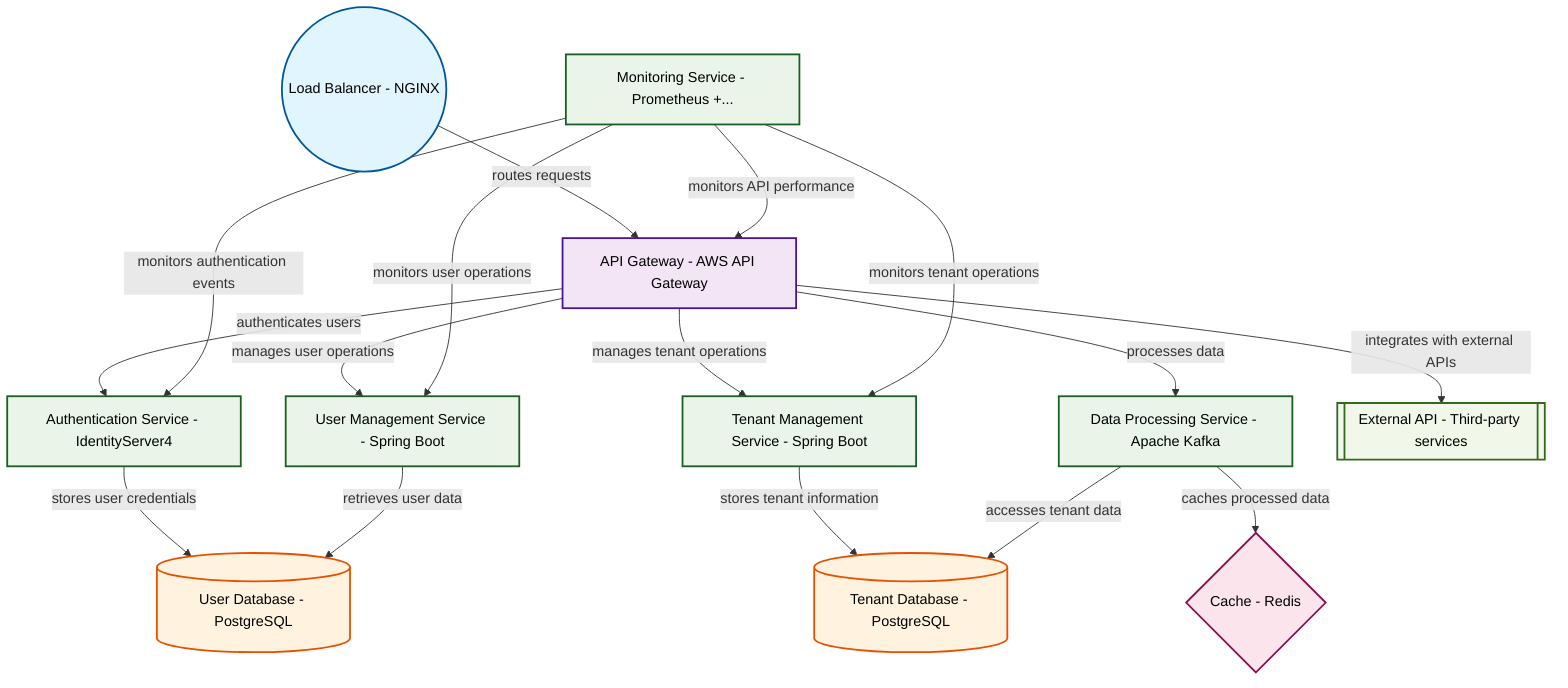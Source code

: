 graph TB

    %% Professional Software Architecture Styling
    classDef userInterface fill:#e1f5fe,stroke:#01579b,stroke-width:2px,color:#000
    classDef apiLayer fill:#f3e5f5,stroke:#4a148c,stroke-width:2px,color:#000
    classDef service fill:#e8f5e8,stroke:#1b5e20,stroke-width:2px,color:#000
    classDef database fill:#fff3e0,stroke:#e65100,stroke-width:2px,color:#000
    classDef cache fill:#fce4ec,stroke:#880e4f,stroke-width:2px,color:#000
    classDef external fill:#f1f8e9,stroke:#33691e,stroke-width:2px,color:#000

    lb1((Load Balancer - NGINX))
    api_gateway[API Gateway - AWS API Gateway]
    auth_service[Authentication Service - IdentityServer4]
    tenant_service[Tenant Management Service - Spring Boot]
    user_service[User Management Service - Spring Boot]
    data_service[Data Processing Service - Apache Kafka]
    db_tenants[(Tenant Database - PostgreSQL)]
    db_users[(User Database - PostgreSQL)]
    cache{Cache - Redis}
    monitoring_service[Monitoring Service - Prometheus +...]
    external_service[[External API - Third-party services]]

    lb1 -->|routes requests| api_gateway
    api_gateway -->|authenticates users| auth_service
    api_gateway -->|manages tenant operations| tenant_service
    api_gateway -->|manages user operations| user_service
    api_gateway -->|processes data| data_service
    auth_service -->|stores user credentials| db_users
    tenant_service -->|stores tenant information| db_tenants
    user_service -->|retrieves user data| db_users
    data_service -->|accesses tenant data| db_tenants
    data_service -->|caches processed data| cache
    monitoring_service -->|monitors API performance| api_gateway
    monitoring_service -->|monitors authentication events| auth_service
    monitoring_service -->|monitors tenant operations| tenant_service
    monitoring_service -->|monitors user operations| user_service
    api_gateway -->|integrates with external APIs| external_service

    class lb1 userInterface
    class api_gateway apiLayer
    class auth_service service
    class tenant_service service
    class user_service service
    class data_service service
    class db_tenants database
    class db_users database
    class cache cache
    class monitoring_service service
    class external_service external